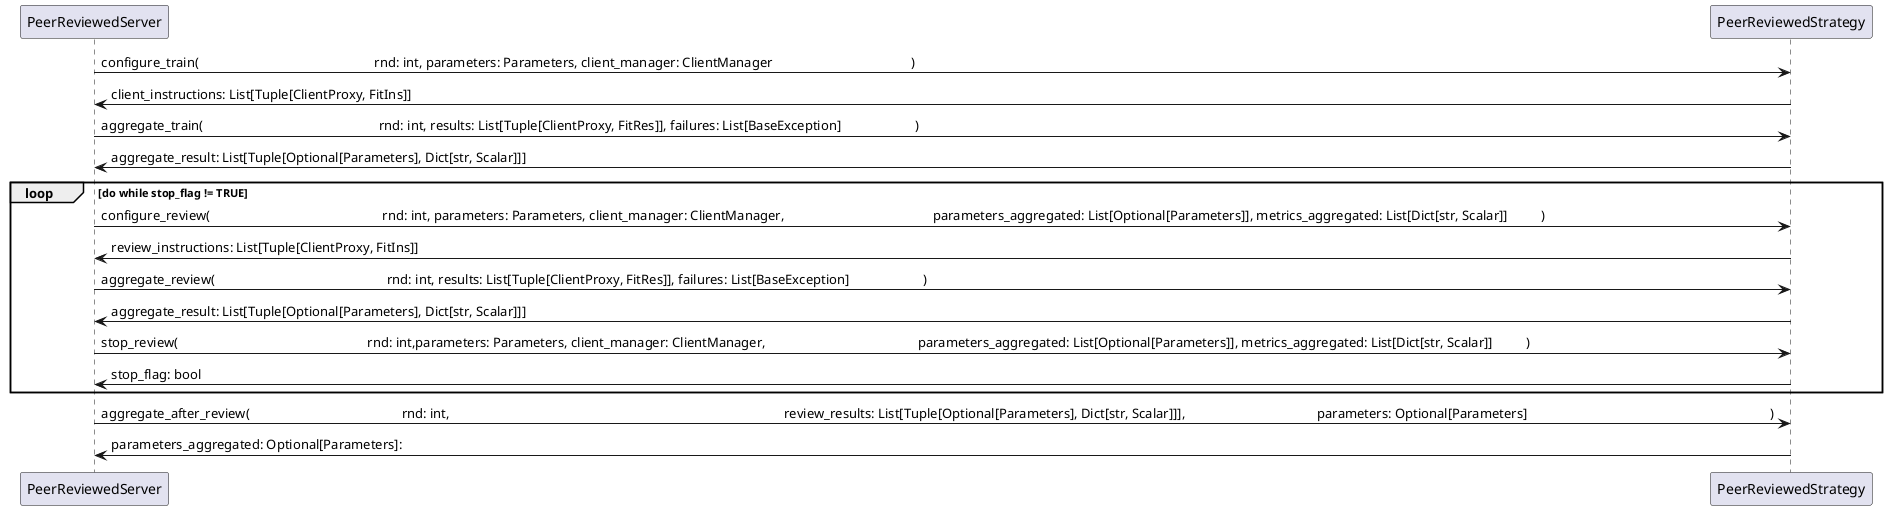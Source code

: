 @startuml sequenza
PeerReviewedServer -> PeerReviewedStrategy: configure_train(                                                \
    rnd: int, parameters: Parameters, client_manager: ClientManager                                         \
)
PeerReviewedStrategy -> PeerReviewedServer: client_instructions: List[Tuple[ClientProxy, FitIns]]
PeerReviewedServer -> PeerReviewedStrategy: aggregate_train(                                                \
    rnd: int, results: List[Tuple[ClientProxy, FitRes]], failures: List[BaseException]                      \
)
PeerReviewedStrategy -> PeerReviewedServer:                                                                 \
    aggregate_result: List[Tuple[Optional[Parameters], Dict[str, Scalar]]]
loop do while stop_flag != TRUE
    PeerReviewedServer -> PeerReviewedStrategy: configure_review(                                           \
        rnd: int, parameters: Parameters, client_manager: ClientManager,                                    \
        parameters_aggregated: List[Optional[Parameters]], metrics_aggregated: List[Dict[str, Scalar]]      \
    )
    PeerReviewedStrategy -> PeerReviewedServer: review_instructions: List[Tuple[ClientProxy, FitIns]]
    PeerReviewedServer -> PeerReviewedStrategy: aggregate_review(                                           \
        rnd: int, results: List[Tuple[ClientProxy, FitRes]], failures: List[BaseException]                  \
    )
    PeerReviewedStrategy -> PeerReviewedServer:                                                             \
        aggregate_result: List[Tuple[Optional[Parameters], Dict[str, Scalar]]]
    PeerReviewedServer -> PeerReviewedStrategy: stop_review(                                                \
        rnd: int,parameters: Parameters, client_manager: ClientManager,                                     \
        parameters_aggregated: List[Optional[Parameters]], metrics_aggregated: List[Dict[str, Scalar]]      \
    )
    PeerReviewedStrategy -> PeerReviewedServer: stop_flag: bool
end
PeerReviewedServer -> PeerReviewedStrategy: aggregate_after_review(                                         \
    rnd: int,                                                                                               \
    review_results: List[Tuple[Optional[Parameters], Dict[str, Scalar]]],                                   \
    parameters: Optional[Parameters]                                                                        \
)
PeerReviewedStrategy -> PeerReviewedServer: parameters_aggregated: Optional[Parameters]:
@enduml